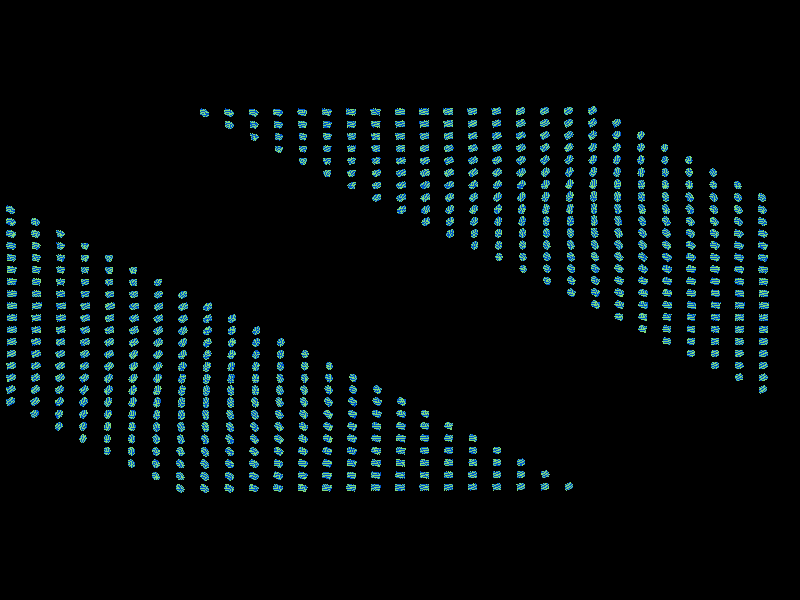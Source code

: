 /*
 * This file is part of Caterpillar-Snake-Slug.
 * Caterpillar-Snake-Slug is free software; you can redistribute it and/or modify it under the terms of the GNU General Public License as published by the Free Software Foundation, version 2.
 * Caterpillar-Snake-Slug is distributed in the hope that it will be useful, but WITHOUT ANY WARRANTY; without even the implied warranty of MERCHANTABILITY or FITNESS FOR A PARTICULAR PURPOSE.
 * See the GNU General Public License for more details. You should have received a copy of the GNU General Public License along with Debug Vehicles. If not, see <http://www.gnu.org/licenses/>.
 */
#version 3.7;

#include "transforms.inc"

#declare camwidth = 33;

#macro ottd(X,Y,Z)
  <X*0.1,Z*sqrt(6)/60,Y*0.1>
#end

#declare camdir = <1,sqrt(2/3),-1>;

camera {
  orthographic
  location camdir*16
  look_at <0,0,0>
  right x*camwidth*sqrt(2)
  up y*camwidth*sqrt(2)*image_height/image_width
  translate camdir*16
}

global_settings {
  ambient_light rgb<1,1,1>*0.8
}

light_source {
  <5, 10,-1>*50
  color rgb<1,1,1>
  parallel
  point_at <0,0,0>
}

#declare Slice = sphere {
  <0,0,0>, 0.2
  scale <1, 1, 0.6>
  pigment {
    radial frequency 8
    color_map {
      [0.0  color rgb <0.0, 0.1, 0.6> ]
      [0.24 color rgb <0.0, 0.1, 0.6> ]
      [0.26 color rgb <0.2, 0.7, 0.2> ]
      [0.74 color rgb <0.2, 0.7, 0.2> ]
      [0.75 color rgb <0.0, 0.1, 0.6> ]
      [1.0  color rgb <0.0, 0.1, 0.6> ]
    }
    rotate x*90
  }
  finish {
    diffuse 0.7
  }
}

#macro Part(d1, d2)

#local s = spline {
  cubic_spline
  -1.0, d1,
  -0.5, d1*0.5,
   0.5, d2*0.5,
   1.0, d2
}

#local i = -2;
#while (i <= 2)
intersection {
  object {
    Slice
    rotate z*(360/8)*(i*0.25)
    Spline_Trans(s, i*0.2499, y, 0.0001, 0)
  }
  plane {
    -z, 0.01
    Spline_Trans(s, max(i-0.99,-2)*0.2499, y, 0.0001, 0)
  }
  plane {
    z, 0.01
    Spline_Trans(s, min(i+0.99, 2)*0.2499, y, 0.0001, 0)
  }
  cutaway_textures
  translate y*0.15
}
#local i = i+1;
#end
/*
sphere {
  o1*0.5, 0.05
  pigment { rgb <5,0,0> }
  no_shadow
}
sphere {
  o2*0.5, 0.05
  pigment { rgb <0,5,0> }
  no_shadow
}

sphere_sweep {
  linear_spline
  3
  o1*0.5, 0.0001
  o1*0.3, 0.02
  <0,0,0>, 0.02

  pigment { rgb <1,0,0> }
  no_shadow
}
sphere_sweep {
  linear_spline
  3
  <0,0,0>, 0.02
  o2*0.3, 0.02
  o2*0.5, 0.0001

  pigment { rgb <0,1,0> }
  no_shadow
}
*/
#end

#declare offsets = array[32]
#declare offsets[ 0] = ottd(-4, -4, 0);
#declare offsets[ 1] = ottd(-3, -4, 0);
#declare offsets[ 2] = ottd(-2, -4, 0);
#declare offsets[ 3] = ottd(-1, -4, 0);
#declare offsets[ 4] = ottd( 0, -4, 0);
#declare offsets[ 5] = ottd( 1, -4, 0);
#declare offsets[ 6] = ottd( 2, -4, 0);
#declare offsets[ 7] = ottd( 3, -4, 0);
#declare offsets[ 8] = ottd( 4, -4, 0);
#declare offsets[ 9] = ottd( 4, -3, 0);
#declare offsets[10] = ottd( 4, -2, 0);
#declare offsets[11] = ottd( 4, -1, 0);
#declare offsets[12] = ottd( 4,  0, 0);
#declare offsets[13] = ottd( 4,  1, 0);
#declare offsets[14] = ottd( 4,  2, 0);
#declare offsets[15] = ottd( 4,  3, 0);
#declare offsets[16] = ottd( 4,  4, 0);
#declare offsets[17] = ottd( 3,  4, 0);
#declare offsets[18] = ottd( 2,  4, 0);
#declare offsets[19] = ottd( 1,  4, 0);
#declare offsets[20] = ottd( 0,  4, 0);
#declare offsets[21] = ottd(-1,  4, 0);
#declare offsets[22] = ottd(-2,  4, 0);
#declare offsets[23] = ottd(-3,  4, 0);
#declare offsets[24] = ottd(-4,  4, 0);
#declare offsets[25] = ottd(-4,  3, 0);
#declare offsets[26] = ottd(-4,  2, 0);
#declare offsets[27] = ottd(-4,  1, 0);
#declare offsets[28] = ottd(-4,  0, 0);
#declare offsets[29] = ottd(-4, -1, 0);
#declare offsets[30] = ottd(-4, -2, 0);
#declare offsets[31] = ottd(-4, -3, 0);

#declare z1 = int(clock / 5) - 2;
#declare z2 = mod(clock, 5)  - 2;

#declare d1 = -1;
#while (d1 < 31)
#declare d1 = d1 + 1;

#declare d2i = -1;
#while (d2i <= 15)
#declare d2i = d2i + 1;
#declare d2 = mod(d1 + d2i + 8, 32);

#declare o1 = offsets[d1] + ottd(0,0,z1);
#declare o2 = offsets[d2] + ottd(0,0,z2);
union {
  Part(o1, o2)
  translate <1, 0, -1>*(d2-16) + <1, 0, 1>*(d1-16) - 0.5*y
}

#end
#end

/*
box {
  ottd(-8,-8,0), ottd(8,8,8*10)
  pigment {rgb<0,0,1>}
}
*/
